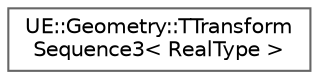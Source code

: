digraph "Graphical Class Hierarchy"
{
 // INTERACTIVE_SVG=YES
 // LATEX_PDF_SIZE
  bgcolor="transparent";
  edge [fontname=Helvetica,fontsize=10,labelfontname=Helvetica,labelfontsize=10];
  node [fontname=Helvetica,fontsize=10,shape=box,height=0.2,width=0.4];
  rankdir="LR";
  Node0 [id="Node000000",label="UE::Geometry::TTransform\lSequence3\< RealType \>",height=0.2,width=0.4,color="grey40", fillcolor="white", style="filled",URL="$df/da0/classUE_1_1Geometry_1_1TTransformSequence3.html",tooltip="TTransformSequence3 represents a sequence of 3D transforms."];
}
